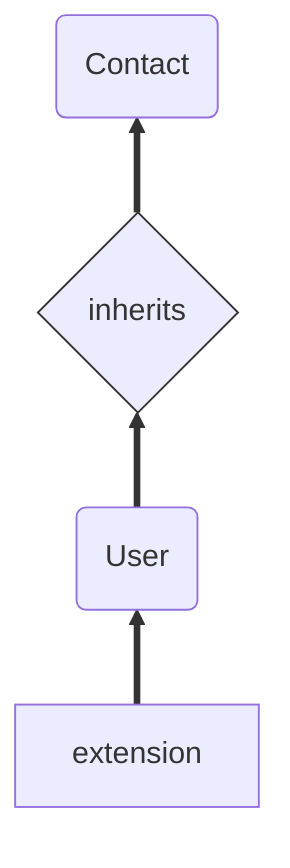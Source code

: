 graph BT
inherits{inherits} ==> Contact(Contact)
User(User) ==> inherits{inherits}
extension[extension] ==> User(User) 

style inherits stroke:#333,stroke-width:1px